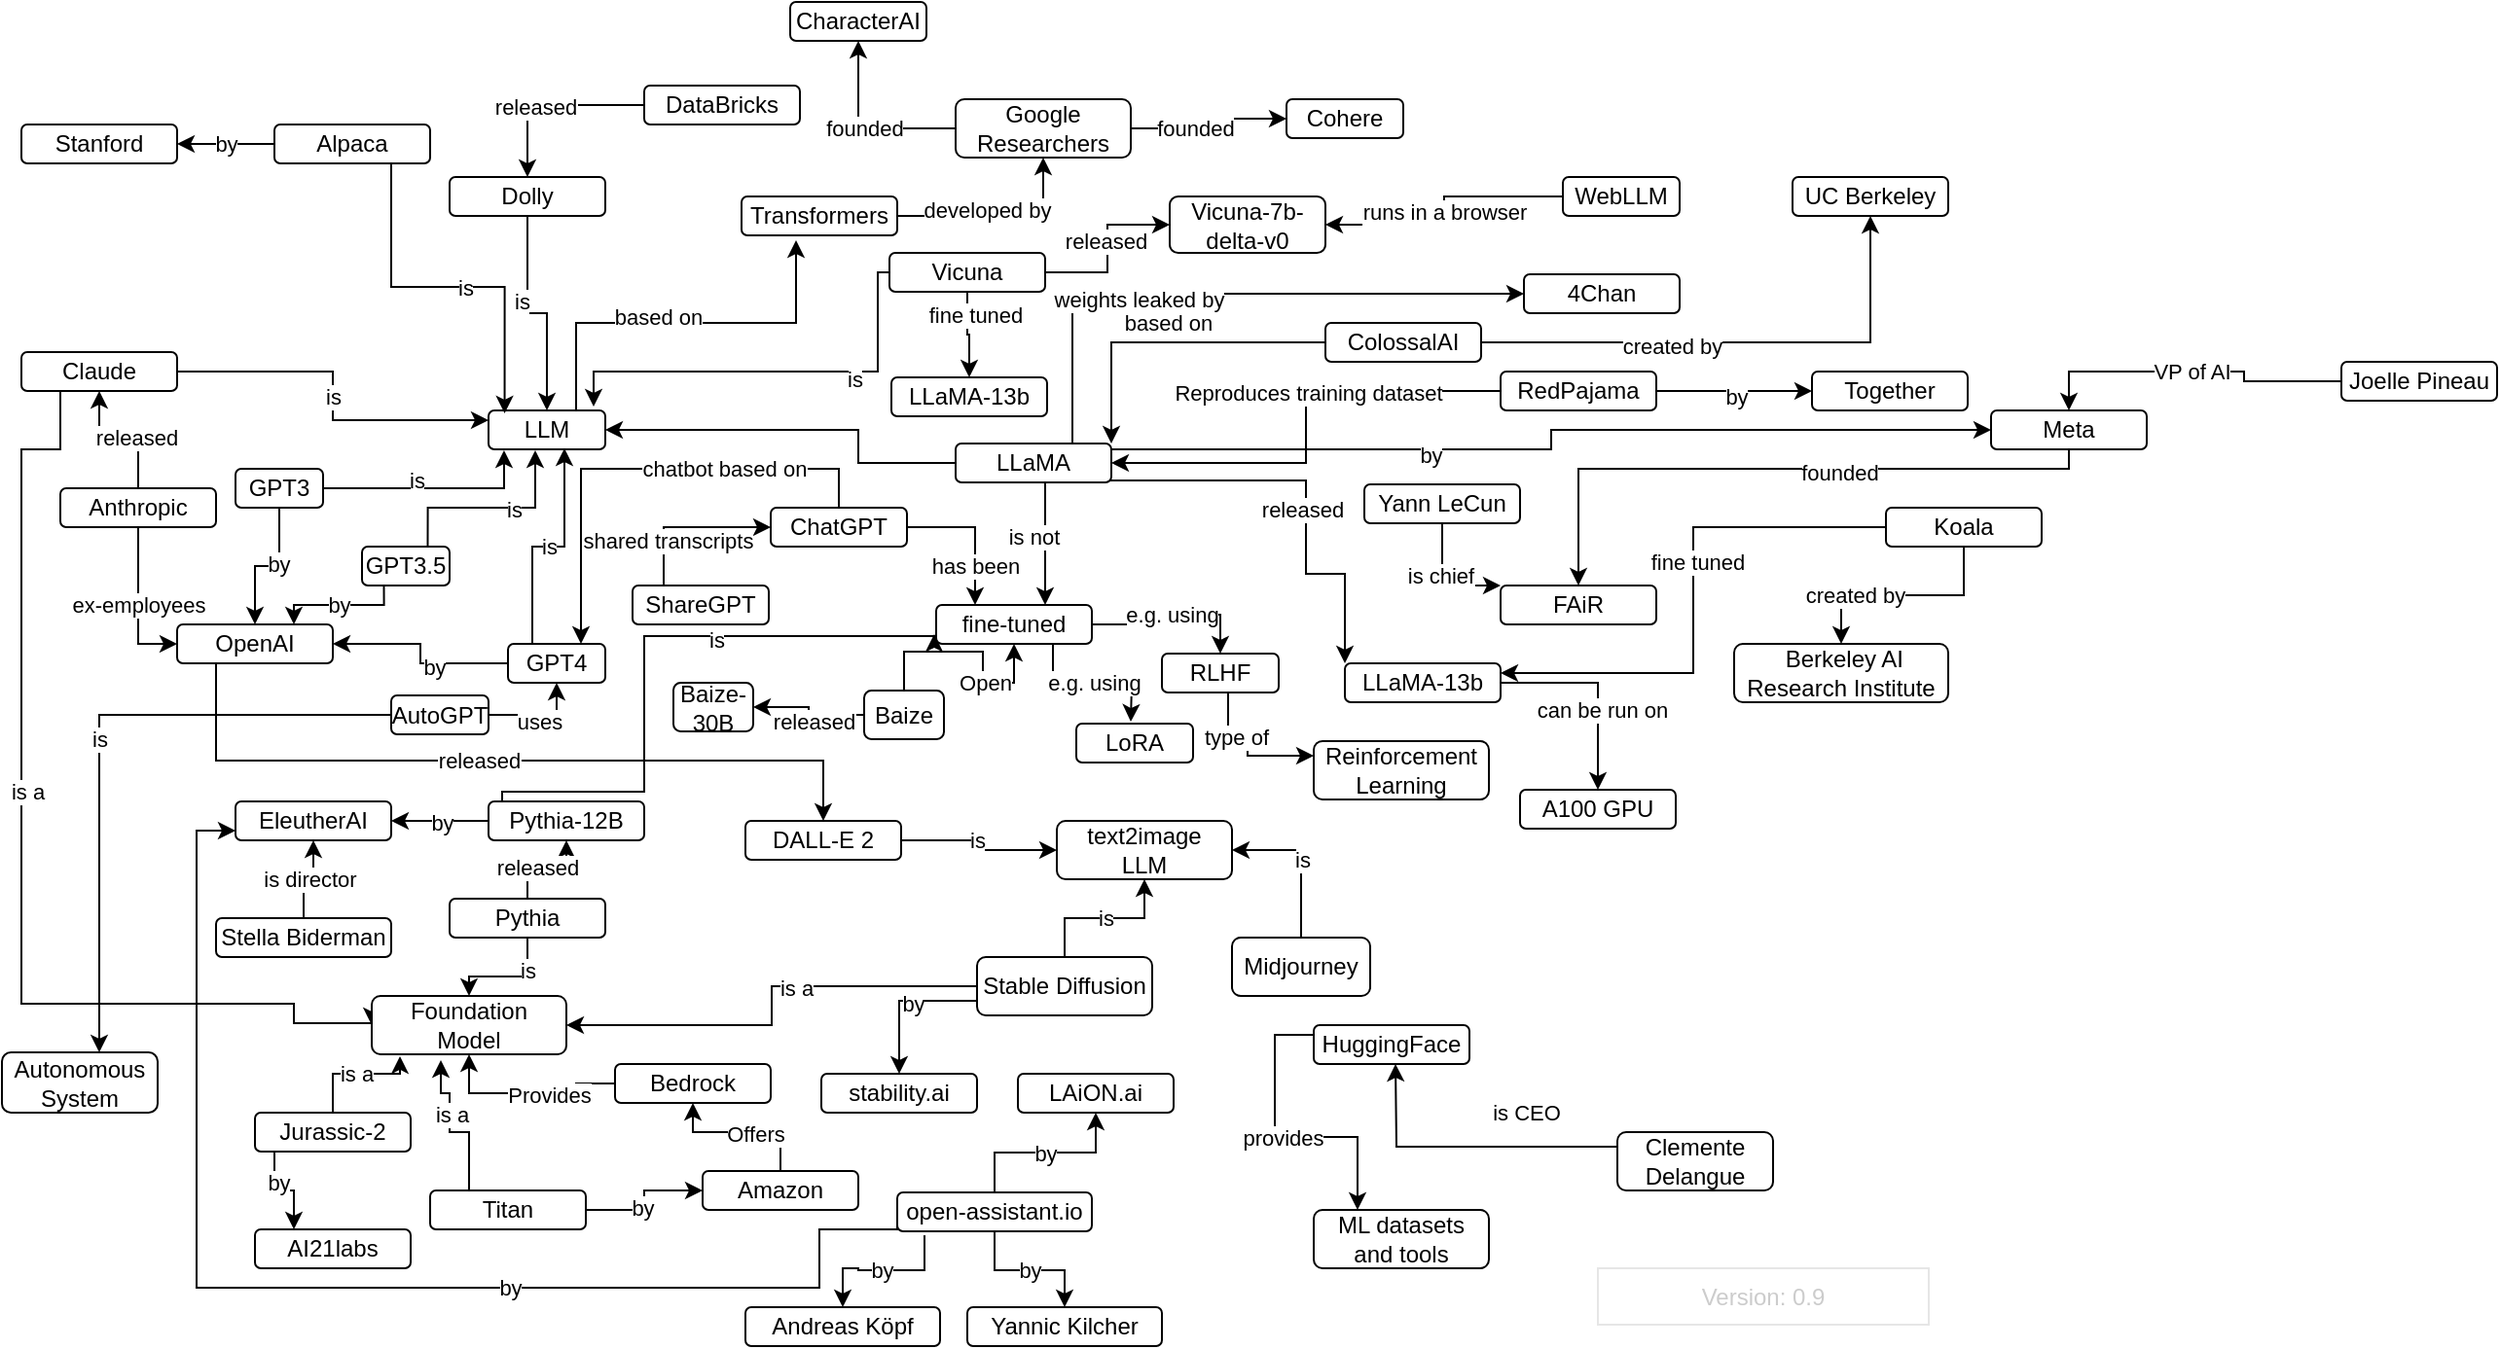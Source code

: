 <?xml version="1.0"?>
<mxfile compressed="false" version="21.1.8" type="github">
  <diagram name="Page-1" id="zYdKh_WhomsrJ0pVKOLc">
    <mxGraphModel dx="1603" dy="903" grid="1" gridSize="10" guides="1" tooltips="1" connect="1" arrows="1" fold="1" page="1" pageScale="1" pageWidth="850" pageHeight="1100" math="0" shadow="0">
      <root>
        <mxCell id="0"/>
        <mxCell id="1" parent="0"/>
        <mxCell id="rc8IcvqTiUcz9mYL3Jec-9" value="" style="edgeStyle=orthogonalEdgeStyle;rounded=0;orthogonalLoop=1;jettySize=auto;html=1;entryX=0.133;entryY=1.025;entryDx=0;entryDy=0;entryPerimeter=0;" parent="1" source="rc8IcvqTiUcz9mYL3Jec-1" target="rc8IcvqTiUcz9mYL3Jec-7" edge="1">
          <mxGeometry relative="1" as="geometry"/>
        </mxCell>
        <mxCell id="Nf7-oAOZD7IBiFHSosRC-110" value="is" style="edgeLabel;html=1;align=center;verticalAlign=middle;resizable=0;points=[];" parent="rc8IcvqTiUcz9mYL3Jec-9" connectable="0" vertex="1">
          <mxGeometry x="-0.15" y="4" relative="1" as="geometry">
            <mxPoint as="offset"/>
          </mxGeometry>
        </mxCell>
        <mxCell id="Nf7-oAOZD7IBiFHSosRC-9" value="" style="edgeStyle=orthogonalEdgeStyle;rounded=0;orthogonalLoop=1;jettySize=auto;html=1;" parent="1" source="rc8IcvqTiUcz9mYL3Jec-1" target="Nf7-oAOZD7IBiFHSosRC-8" edge="1">
          <mxGeometry relative="1" as="geometry"/>
        </mxCell>
        <mxCell id="Nf7-oAOZD7IBiFHSosRC-112" value="by" style="edgeLabel;html=1;align=center;verticalAlign=middle;resizable=0;points=[];" parent="Nf7-oAOZD7IBiFHSosRC-9" connectable="0" vertex="1">
          <mxGeometry x="-0.217" y="-1" relative="1" as="geometry">
            <mxPoint as="offset"/>
          </mxGeometry>
        </mxCell>
        <mxCell id="rc8IcvqTiUcz9mYL3Jec-1" value="GPT3" style="rounded=1;whiteSpace=wrap;html=1;" parent="1" vertex="1">
          <mxGeometry x="140" y="310" width="45" height="20" as="geometry"/>
        </mxCell>
        <mxCell id="Nf7-oAOZD7IBiFHSosRC-76" style="edgeStyle=orthogonalEdgeStyle;rounded=0;orthogonalLoop=1;jettySize=auto;html=1;exitX=0.75;exitY=0;exitDx=0;exitDy=0;entryX=0.35;entryY=1.125;entryDx=0;entryDy=0;entryPerimeter=0;" parent="1" source="rc8IcvqTiUcz9mYL3Jec-7" target="Nf7-oAOZD7IBiFHSosRC-75" edge="1">
          <mxGeometry relative="1" as="geometry"/>
        </mxCell>
        <mxCell id="Nf7-oAOZD7IBiFHSosRC-104" value="based on" style="edgeLabel;html=1;align=center;verticalAlign=middle;resizable=0;points=[];" parent="Nf7-oAOZD7IBiFHSosRC-76" connectable="0" vertex="1">
          <mxGeometry x="-0.137" y="3" relative="1" as="geometry">
            <mxPoint as="offset"/>
          </mxGeometry>
        </mxCell>
        <mxCell id="rc8IcvqTiUcz9mYL3Jec-7" value="LLM" style="rounded=1;whiteSpace=wrap;html=1;" parent="1" vertex="1">
          <mxGeometry x="270" y="280" width="60" height="20" as="geometry"/>
        </mxCell>
        <mxCell id="Nf7-oAOZD7IBiFHSosRC-61" value="" style="edgeStyle=orthogonalEdgeStyle;rounded=0;orthogonalLoop=1;jettySize=auto;html=1;" parent="1" source="rc8IcvqTiUcz9mYL3Jec-10" target="rc8IcvqTiUcz9mYL3Jec-7" edge="1">
          <mxGeometry relative="1" as="geometry"/>
        </mxCell>
        <mxCell id="Nf7-oAOZD7IBiFHSosRC-107" value="is" style="edgeLabel;html=1;align=center;verticalAlign=middle;resizable=0;points=[];" parent="Nf7-oAOZD7IBiFHSosRC-61" connectable="0" vertex="1">
          <mxGeometry x="-0.2" y="-3" relative="1" as="geometry">
            <mxPoint as="offset"/>
          </mxGeometry>
        </mxCell>
        <mxCell id="rc8IcvqTiUcz9mYL3Jec-10" value="Dolly" style="rounded=1;whiteSpace=wrap;html=1;" parent="1" vertex="1">
          <mxGeometry x="250" y="160" width="80" height="20" as="geometry"/>
        </mxCell>
        <mxCell id="Nf7-oAOZD7IBiFHSosRC-60" value="" style="edgeStyle=orthogonalEdgeStyle;rounded=0;orthogonalLoop=1;jettySize=auto;html=1;" parent="1" source="rc8IcvqTiUcz9mYL3Jec-12" target="rc8IcvqTiUcz9mYL3Jec-10" edge="1">
          <mxGeometry relative="1" as="geometry"/>
        </mxCell>
        <mxCell id="Nf7-oAOZD7IBiFHSosRC-106" value="released" style="edgeLabel;html=1;align=center;verticalAlign=middle;resizable=0;points=[];" parent="Nf7-oAOZD7IBiFHSosRC-60" connectable="0" vertex="1">
          <mxGeometry x="0.15" y="1" relative="1" as="geometry">
            <mxPoint as="offset"/>
          </mxGeometry>
        </mxCell>
        <mxCell id="rc8IcvqTiUcz9mYL3Jec-12" value="DataBricks" style="rounded=1;whiteSpace=wrap;html=1;" parent="1" vertex="1">
          <mxGeometry x="350" y="113" width="80" height="20" as="geometry"/>
        </mxCell>
        <mxCell id="Nf7-oAOZD7IBiFHSosRC-1" value="Stanford" style="rounded=1;whiteSpace=wrap;html=1;" parent="1" vertex="1">
          <mxGeometry x="30" y="133" width="80" height="20" as="geometry"/>
        </mxCell>
        <mxCell id="Nf7-oAOZD7IBiFHSosRC-69" style="edgeStyle=orthogonalEdgeStyle;rounded=0;orthogonalLoop=1;jettySize=auto;html=1;exitX=0.75;exitY=1;exitDx=0;exitDy=0;" parent="1" source="Nf7-oAOZD7IBiFHSosRC-8" target="Nf7-oAOZD7IBiFHSosRC-10" edge="1">
          <mxGeometry relative="1" as="geometry">
            <Array as="points">
              <mxPoint x="130" y="410"/>
              <mxPoint x="130" y="460"/>
              <mxPoint x="442" y="460"/>
            </Array>
          </mxGeometry>
        </mxCell>
        <mxCell id="Nf7-oAOZD7IBiFHSosRC-115" value="released" style="edgeLabel;html=1;align=center;verticalAlign=middle;resizable=0;points=[];" parent="Nf7-oAOZD7IBiFHSosRC-69" connectable="0" vertex="1">
          <mxGeometry x="0.04" relative="1" as="geometry">
            <mxPoint as="offset"/>
          </mxGeometry>
        </mxCell>
        <mxCell id="Nf7-oAOZD7IBiFHSosRC-8" value="OpenAI" style="rounded=1;whiteSpace=wrap;html=1;" parent="1" vertex="1">
          <mxGeometry x="110" y="390" width="80" height="20" as="geometry"/>
        </mxCell>
        <mxCell id="Nf7-oAOZD7IBiFHSosRC-49" value="" style="edgeStyle=orthogonalEdgeStyle;rounded=0;orthogonalLoop=1;jettySize=auto;html=1;" parent="1" source="Nf7-oAOZD7IBiFHSosRC-10" target="Nf7-oAOZD7IBiFHSosRC-48" edge="1">
          <mxGeometry relative="1" as="geometry"/>
        </mxCell>
        <mxCell id="Nf7-oAOZD7IBiFHSosRC-116" value="is" style="edgeLabel;html=1;align=center;verticalAlign=middle;resizable=0;points=[];" parent="Nf7-oAOZD7IBiFHSosRC-49" connectable="0" vertex="1">
          <mxGeometry x="-0.082" relative="1" as="geometry">
            <mxPoint as="offset"/>
          </mxGeometry>
        </mxCell>
        <mxCell id="Nf7-oAOZD7IBiFHSosRC-10" value="DALL-E 2" style="rounded=1;whiteSpace=wrap;html=1;" parent="1" vertex="1">
          <mxGeometry x="402" y="491" width="80" height="20" as="geometry"/>
        </mxCell>
        <mxCell id="Nf7-oAOZD7IBiFHSosRC-12" value="EleutherAI" style="rounded=1;whiteSpace=wrap;html=1;" parent="1" vertex="1">
          <mxGeometry x="140" y="481" width="80" height="20" as="geometry"/>
        </mxCell>
        <mxCell id="Nf7-oAOZD7IBiFHSosRC-14" value="is director" style="edgeStyle=orthogonalEdgeStyle;rounded=0;orthogonalLoop=1;jettySize=auto;html=1;" parent="1" source="Nf7-oAOZD7IBiFHSosRC-13" target="Nf7-oAOZD7IBiFHSosRC-12" edge="1">
          <mxGeometry relative="1" as="geometry"/>
        </mxCell>
        <mxCell id="Nf7-oAOZD7IBiFHSosRC-13" value="Stella Biderman" style="rounded=1;whiteSpace=wrap;html=1;" parent="1" vertex="1">
          <mxGeometry x="130" y="541" width="90" height="20" as="geometry"/>
        </mxCell>
        <mxCell id="Nf7-oAOZD7IBiFHSosRC-62" value="" style="edgeStyle=orthogonalEdgeStyle;rounded=0;orthogonalLoop=1;jettySize=auto;html=1;" parent="1" source="Nf7-oAOZD7IBiFHSosRC-16" target="Nf7-oAOZD7IBiFHSosRC-15" edge="1">
          <mxGeometry relative="1" as="geometry"/>
        </mxCell>
        <mxCell id="Nf7-oAOZD7IBiFHSosRC-114" value="created by" style="edgeLabel;html=1;align=center;verticalAlign=middle;resizable=0;points=[];" parent="Nf7-oAOZD7IBiFHSosRC-62" connectable="0" vertex="1">
          <mxGeometry x="0.435" relative="1" as="geometry">
            <mxPoint as="offset"/>
          </mxGeometry>
        </mxCell>
        <mxCell id="Nf7-oAOZD7IBiFHSosRC-15" value="&amp;nbsp;Berkeley AI Research Institute" style="rounded=1;whiteSpace=wrap;html=1;" parent="1" vertex="1">
          <mxGeometry x="910" y="400" width="110" height="30" as="geometry"/>
        </mxCell>
        <mxCell id="Nf7-oAOZD7IBiFHSosRC-124" style="edgeStyle=orthogonalEdgeStyle;rounded=0;orthogonalLoop=1;jettySize=auto;html=1;entryX=1;entryY=0.25;entryDx=0;entryDy=0;" parent="1" source="Nf7-oAOZD7IBiFHSosRC-16" target="Nf7-oAOZD7IBiFHSosRC-44" edge="1">
          <mxGeometry relative="1" as="geometry"/>
        </mxCell>
        <mxCell id="Nf7-oAOZD7IBiFHSosRC-125" value="fine tuned" style="edgeLabel;html=1;align=center;verticalAlign=middle;resizable=0;points=[];" parent="Nf7-oAOZD7IBiFHSosRC-124" connectable="0" vertex="1">
          <mxGeometry x="-0.142" y="2" relative="1" as="geometry">
            <mxPoint as="offset"/>
          </mxGeometry>
        </mxCell>
        <mxCell id="Nf7-oAOZD7IBiFHSosRC-16" value="Koala" style="rounded=1;whiteSpace=wrap;html=1;" parent="1" vertex="1">
          <mxGeometry x="988" y="330" width="80" height="20" as="geometry"/>
        </mxCell>
        <mxCell id="Nf7-oAOZD7IBiFHSosRC-68" value="" style="edgeStyle=orthogonalEdgeStyle;rounded=0;orthogonalLoop=1;jettySize=auto;html=1;" parent="1" source="Nf7-oAOZD7IBiFHSosRC-17" target="Nf7-oAOZD7IBiFHSosRC-8" edge="1">
          <mxGeometry relative="1" as="geometry"/>
        </mxCell>
        <mxCell id="Nf7-oAOZD7IBiFHSosRC-117" value="by" style="edgeLabel;html=1;align=center;verticalAlign=middle;resizable=0;points=[];" parent="Nf7-oAOZD7IBiFHSosRC-68" connectable="0" vertex="1">
          <mxGeometry x="-0.233" y="2" relative="1" as="geometry">
            <mxPoint as="offset"/>
          </mxGeometry>
        </mxCell>
        <mxCell id="kC5YvyOTZEcegMEEfZhX-27" value="is" style="edgeStyle=orthogonalEdgeStyle;rounded=0;orthogonalLoop=1;jettySize=auto;html=1;exitX=0.25;exitY=0;exitDx=0;exitDy=0;entryX=0.65;entryY=0.975;entryDx=0;entryDy=0;entryPerimeter=0;" parent="1" source="Nf7-oAOZD7IBiFHSosRC-17" target="rc8IcvqTiUcz9mYL3Jec-7" edge="1">
          <mxGeometry relative="1" as="geometry"/>
        </mxCell>
        <mxCell id="Nf7-oAOZD7IBiFHSosRC-17" value="GPT4" style="rounded=1;whiteSpace=wrap;html=1;" parent="1" vertex="1">
          <mxGeometry x="280" y="400" width="50" height="20" as="geometry"/>
        </mxCell>
        <mxCell id="Nf7-oAOZD7IBiFHSosRC-126" value="based on" style="edgeStyle=orthogonalEdgeStyle;rounded=0;orthogonalLoop=1;jettySize=auto;html=1;entryX=1;entryY=0;entryDx=0;entryDy=0;" parent="1" source="Nf7-oAOZD7IBiFHSosRC-20" target="Nf7-oAOZD7IBiFHSosRC-24" edge="1">
          <mxGeometry x="0.008" y="-10" relative="1" as="geometry">
            <mxPoint as="offset"/>
          </mxGeometry>
        </mxCell>
        <mxCell id="Nf7-oAOZD7IBiFHSosRC-20" value="ColossalAI" style="rounded=1;whiteSpace=wrap;html=1;" parent="1" vertex="1">
          <mxGeometry x="700" y="235" width="80" height="20" as="geometry"/>
        </mxCell>
        <mxCell id="Nf7-oAOZD7IBiFHSosRC-59" value="" style="edgeStyle=orthogonalEdgeStyle;rounded=0;orthogonalLoop=1;jettySize=auto;html=1;" parent="1" source="Nf7-oAOZD7IBiFHSosRC-20" target="Nf7-oAOZD7IBiFHSosRC-21" edge="1">
          <mxGeometry relative="1" as="geometry"/>
        </mxCell>
        <mxCell id="Nf7-oAOZD7IBiFHSosRC-113" value="created by" style="edgeLabel;html=1;align=center;verticalAlign=middle;resizable=0;points=[];" parent="Nf7-oAOZD7IBiFHSosRC-59" connectable="0" vertex="1">
          <mxGeometry x="-0.262" y="-2" relative="1" as="geometry">
            <mxPoint as="offset"/>
          </mxGeometry>
        </mxCell>
        <mxCell id="Nf7-oAOZD7IBiFHSosRC-21" value="UC Berkeley" style="rounded=1;whiteSpace=wrap;html=1;" parent="1" vertex="1">
          <mxGeometry x="940" y="160" width="80" height="20" as="geometry"/>
        </mxCell>
        <mxCell id="Nf7-oAOZD7IBiFHSosRC-26" value="" style="edgeStyle=orthogonalEdgeStyle;rounded=0;orthogonalLoop=1;jettySize=auto;html=1;" parent="1" source="Nf7-oAOZD7IBiFHSosRC-24" target="Nf7-oAOZD7IBiFHSosRC-25" edge="1">
          <mxGeometry relative="1" as="geometry">
            <Array as="points">
              <mxPoint x="816" y="300"/>
              <mxPoint x="816" y="290"/>
            </Array>
          </mxGeometry>
        </mxCell>
        <mxCell id="Nf7-oAOZD7IBiFHSosRC-127" value="by" style="edgeLabel;html=1;align=center;verticalAlign=middle;resizable=0;points=[];" parent="Nf7-oAOZD7IBiFHSosRC-26" connectable="0" vertex="1">
          <mxGeometry x="-0.29" y="-2" relative="1" as="geometry">
            <mxPoint y="1" as="offset"/>
          </mxGeometry>
        </mxCell>
        <mxCell id="Nf7-oAOZD7IBiFHSosRC-39" value="" style="edgeStyle=orthogonalEdgeStyle;rounded=0;orthogonalLoop=1;jettySize=auto;html=1;" parent="1" edge="1">
          <mxGeometry relative="1" as="geometry">
            <Array as="points">
              <mxPoint x="556" y="360"/>
              <mxPoint x="556" y="360"/>
            </Array>
            <mxPoint x="556" y="317" as="sourcePoint"/>
            <mxPoint x="556" y="380" as="targetPoint"/>
          </mxGeometry>
        </mxCell>
        <mxCell id="Nf7-oAOZD7IBiFHSosRC-129" value="is not" style="edgeLabel;html=1;align=center;verticalAlign=middle;resizable=0;points=[];" parent="Nf7-oAOZD7IBiFHSosRC-39" connectable="0" vertex="1">
          <mxGeometry x="-0.21" relative="1" as="geometry">
            <mxPoint x="-6" y="3" as="offset"/>
          </mxGeometry>
        </mxCell>
        <mxCell id="Nf7-oAOZD7IBiFHSosRC-46" style="edgeStyle=orthogonalEdgeStyle;rounded=0;orthogonalLoop=1;jettySize=auto;html=1;exitX=0.925;exitY=0.95;exitDx=0;exitDy=0;entryX=0;entryY=0;entryDx=0;entryDy=0;exitPerimeter=0;" parent="1" source="Nf7-oAOZD7IBiFHSosRC-24" target="Nf7-oAOZD7IBiFHSosRC-44" edge="1">
          <mxGeometry relative="1" as="geometry">
            <Array as="points">
              <mxPoint x="690" y="316"/>
              <mxPoint x="690" y="364"/>
              <mxPoint x="710" y="364"/>
            </Array>
          </mxGeometry>
        </mxCell>
        <mxCell id="Nf7-oAOZD7IBiFHSosRC-155" value="released" style="edgeLabel;html=1;align=center;verticalAlign=middle;resizable=0;points=[];" parent="Nf7-oAOZD7IBiFHSosRC-46" connectable="0" vertex="1">
          <mxGeometry x="0.059" y="2" relative="1" as="geometry">
            <mxPoint x="-4" y="4" as="offset"/>
          </mxGeometry>
        </mxCell>
        <mxCell id="Nf7-oAOZD7IBiFHSosRC-54" style="edgeStyle=orthogonalEdgeStyle;rounded=0;orthogonalLoop=1;jettySize=auto;html=1;exitX=0.75;exitY=0;exitDx=0;exitDy=0;entryX=0;entryY=0.5;entryDx=0;entryDy=0;" parent="1" source="Nf7-oAOZD7IBiFHSosRC-24" target="Nf7-oAOZD7IBiFHSosRC-53" edge="1">
          <mxGeometry relative="1" as="geometry"/>
        </mxCell>
        <mxCell id="Nf7-oAOZD7IBiFHSosRC-121" value="weights leaked by" style="edgeLabel;html=1;align=center;verticalAlign=middle;resizable=0;points=[];" parent="Nf7-oAOZD7IBiFHSosRC-54" connectable="0" vertex="1">
          <mxGeometry x="-0.28" y="-3" relative="1" as="geometry">
            <mxPoint as="offset"/>
          </mxGeometry>
        </mxCell>
        <mxCell id="pncwD2yv2-toFsTXnSwA-3" style="edgeStyle=orthogonalEdgeStyle;rounded=0;orthogonalLoop=1;jettySize=auto;html=1;entryX=1;entryY=0.5;entryDx=0;entryDy=0;" parent="1" source="Nf7-oAOZD7IBiFHSosRC-24" target="rc8IcvqTiUcz9mYL3Jec-7" edge="1">
          <mxGeometry relative="1" as="geometry">
            <Array as="points">
              <mxPoint x="460" y="307"/>
              <mxPoint x="460" y="290"/>
            </Array>
          </mxGeometry>
        </mxCell>
        <mxCell id="Nf7-oAOZD7IBiFHSosRC-24" value="LLaMA" style="rounded=1;whiteSpace=wrap;html=1;" parent="1" vertex="1">
          <mxGeometry x="510" y="297" width="80" height="20" as="geometry"/>
        </mxCell>
        <mxCell id="Nf7-oAOZD7IBiFHSosRC-28" value="VP of AI" style="edgeStyle=orthogonalEdgeStyle;rounded=0;orthogonalLoop=1;jettySize=auto;html=1;" parent="1" source="Nf7-oAOZD7IBiFHSosRC-27" target="Nf7-oAOZD7IBiFHSosRC-25" edge="1">
          <mxGeometry relative="1" as="geometry"/>
        </mxCell>
        <mxCell id="Nf7-oAOZD7IBiFHSosRC-41" value="" style="edgeStyle=orthogonalEdgeStyle;rounded=0;orthogonalLoop=1;jettySize=auto;html=1;" parent="1" source="Nf7-oAOZD7IBiFHSosRC-25" target="Nf7-oAOZD7IBiFHSosRC-40" edge="1">
          <mxGeometry relative="1" as="geometry">
            <Array as="points">
              <mxPoint x="1082" y="310"/>
              <mxPoint x="830" y="310"/>
            </Array>
          </mxGeometry>
        </mxCell>
        <mxCell id="Nf7-oAOZD7IBiFHSosRC-132" value="founded" style="edgeLabel;html=1;align=center;verticalAlign=middle;resizable=0;points=[];" parent="Nf7-oAOZD7IBiFHSosRC-41" connectable="0" vertex="1">
          <mxGeometry x="-0.194" y="3" relative="1" as="geometry">
            <mxPoint x="2" y="-1" as="offset"/>
          </mxGeometry>
        </mxCell>
        <mxCell id="Nf7-oAOZD7IBiFHSosRC-25" value="Meta" style="rounded=1;whiteSpace=wrap;html=1;" parent="1" vertex="1">
          <mxGeometry x="1042" y="280" width="80" height="20" as="geometry"/>
        </mxCell>
        <mxCell id="Nf7-oAOZD7IBiFHSosRC-27" value="Joelle Pineau" style="rounded=1;whiteSpace=wrap;html=1;" parent="1" vertex="1">
          <mxGeometry x="1222" y="255" width="80" height="20" as="geometry"/>
        </mxCell>
        <mxCell id="Nf7-oAOZD7IBiFHSosRC-67" value="" style="edgeStyle=orthogonalEdgeStyle;rounded=0;orthogonalLoop=1;jettySize=auto;html=1;entryX=0.9;entryY=-0.1;entryDx=0;entryDy=0;entryPerimeter=0;" parent="1" source="Nf7-oAOZD7IBiFHSosRC-30" target="rc8IcvqTiUcz9mYL3Jec-7" edge="1">
          <mxGeometry relative="1" as="geometry">
            <Array as="points">
              <mxPoint x="470" y="209"/>
              <mxPoint x="470" y="260"/>
              <mxPoint x="324" y="260"/>
            </Array>
          </mxGeometry>
        </mxCell>
        <mxCell id="Nf7-oAOZD7IBiFHSosRC-109" value="is" style="edgeLabel;html=1;align=center;verticalAlign=middle;resizable=0;points=[];" parent="Nf7-oAOZD7IBiFHSosRC-67" connectable="0" vertex="1">
          <mxGeometry x="-0.375" y="4" relative="1" as="geometry">
            <mxPoint as="offset"/>
          </mxGeometry>
        </mxCell>
        <mxCell id="pncwD2yv2-toFsTXnSwA-5" value="" style="edgeStyle=orthogonalEdgeStyle;rounded=0;orthogonalLoop=1;jettySize=auto;html=1;" parent="1" source="Nf7-oAOZD7IBiFHSosRC-30" target="pncwD2yv2-toFsTXnSwA-4" edge="1">
          <mxGeometry relative="1" as="geometry"/>
        </mxCell>
        <mxCell id="pncwD2yv2-toFsTXnSwA-6" value="fine tuned" style="edgeLabel;html=1;align=center;verticalAlign=middle;resizable=0;points=[];" parent="pncwD2yv2-toFsTXnSwA-5" vertex="1" connectable="0">
          <mxGeometry x="-0.467" y="4" relative="1" as="geometry">
            <mxPoint as="offset"/>
          </mxGeometry>
        </mxCell>
        <mxCell id="Nf7-oAOZD7IBiFHSosRC-30" value="Vicuna" style="rounded=1;whiteSpace=wrap;html=1;" parent="1" vertex="1">
          <mxGeometry x="476" y="199" width="80" height="20" as="geometry"/>
        </mxCell>
        <mxCell id="kC5YvyOTZEcegMEEfZhX-26" value="e.g. using" style="edgeStyle=orthogonalEdgeStyle;rounded=0;orthogonalLoop=1;jettySize=auto;html=1;entryX=0.5;entryY=0;entryDx=0;entryDy=0;" parent="1" source="Nf7-oAOZD7IBiFHSosRC-38" target="kC5YvyOTZEcegMEEfZhX-8" edge="1">
          <mxGeometry relative="1" as="geometry"/>
        </mxCell>
        <mxCell id="pncwD2yv2-toFsTXnSwA-40" value="e.g. using" style="edgeStyle=orthogonalEdgeStyle;rounded=0;orthogonalLoop=1;jettySize=auto;html=1;exitX=0.75;exitY=1;exitDx=0;exitDy=0;" parent="1" source="Nf7-oAOZD7IBiFHSosRC-38" edge="1">
          <mxGeometry relative="1" as="geometry">
            <mxPoint x="600" y="440" as="targetPoint"/>
          </mxGeometry>
        </mxCell>
        <mxCell id="Nf7-oAOZD7IBiFHSosRC-38" value="fine-tuned" style="rounded=1;whiteSpace=wrap;html=1;" parent="1" vertex="1">
          <mxGeometry x="500" y="380" width="80" height="20" as="geometry"/>
        </mxCell>
        <mxCell id="Nf7-oAOZD7IBiFHSosRC-43" value="" style="edgeStyle=orthogonalEdgeStyle;rounded=0;orthogonalLoop=1;jettySize=auto;html=1;" parent="1" source="Nf7-oAOZD7IBiFHSosRC-42" target="Nf7-oAOZD7IBiFHSosRC-40" edge="1">
          <mxGeometry relative="1" as="geometry">
            <Array as="points">
              <mxPoint x="760" y="370"/>
            </Array>
          </mxGeometry>
        </mxCell>
        <mxCell id="Nf7-oAOZD7IBiFHSosRC-130" value="is chief" style="edgeLabel;html=1;align=center;verticalAlign=middle;resizable=0;points=[];" parent="Nf7-oAOZD7IBiFHSosRC-43" connectable="0" vertex="1">
          <mxGeometry x="-0.146" y="-1" relative="1" as="geometry">
            <mxPoint as="offset"/>
          </mxGeometry>
        </mxCell>
        <mxCell id="Nf7-oAOZD7IBiFHSosRC-40" value="FAiR" style="rounded=1;whiteSpace=wrap;html=1;" parent="1" vertex="1">
          <mxGeometry x="790" y="370" width="80" height="20" as="geometry"/>
        </mxCell>
        <mxCell id="Nf7-oAOZD7IBiFHSosRC-42" value="Yann LeCun" style="rounded=1;whiteSpace=wrap;html=1;" parent="1" vertex="1">
          <mxGeometry x="720" y="318" width="80" height="20" as="geometry"/>
        </mxCell>
        <mxCell id="Nf7-oAOZD7IBiFHSosRC-118" style="edgeStyle=orthogonalEdgeStyle;rounded=0;orthogonalLoop=1;jettySize=auto;html=1;" parent="1" source="Nf7-oAOZD7IBiFHSosRC-44" target="Nf7-oAOZD7IBiFHSosRC-47" edge="1">
          <mxGeometry relative="1" as="geometry"/>
        </mxCell>
        <mxCell id="Nf7-oAOZD7IBiFHSosRC-119" value="can be run on" style="edgeLabel;html=1;align=center;verticalAlign=middle;resizable=0;points=[];" parent="Nf7-oAOZD7IBiFHSosRC-118" connectable="0" vertex="1">
          <mxGeometry x="0.222" y="2" relative="1" as="geometry">
            <mxPoint as="offset"/>
          </mxGeometry>
        </mxCell>
        <mxCell id="Nf7-oAOZD7IBiFHSosRC-44" value="LLaMA-13b" style="rounded=1;whiteSpace=wrap;html=1;" parent="1" vertex="1">
          <mxGeometry x="710" y="410" width="80" height="20" as="geometry"/>
        </mxCell>
        <mxCell id="Nf7-oAOZD7IBiFHSosRC-47" value="A100 GPU" style="rounded=1;whiteSpace=wrap;html=1;" parent="1" vertex="1">
          <mxGeometry x="800" y="475" width="80" height="20" as="geometry"/>
        </mxCell>
        <mxCell id="Nf7-oAOZD7IBiFHSosRC-52" value="is" style="edgeStyle=orthogonalEdgeStyle;rounded=0;orthogonalLoop=1;jettySize=auto;html=1;" parent="1" source="Nf7-oAOZD7IBiFHSosRC-51" target="Nf7-oAOZD7IBiFHSosRC-48" edge="1">
          <mxGeometry relative="1" as="geometry"/>
        </mxCell>
        <mxCell id="Nf7-oAOZD7IBiFHSosRC-48" value="text2image&lt;br&gt;LLM" style="rounded=1;whiteSpace=wrap;html=1;" parent="1" vertex="1">
          <mxGeometry x="562" y="491" width="90" height="30" as="geometry"/>
        </mxCell>
        <mxCell id="VnbCQmwnc8fAFKmrNmWd-25" style="edgeStyle=orthogonalEdgeStyle;rounded=0;orthogonalLoop=1;jettySize=auto;html=1;entryX=1;entryY=0.5;entryDx=0;entryDy=0;" parent="1" source="Nf7-oAOZD7IBiFHSosRC-51" target="VnbCQmwnc8fAFKmrNmWd-8" edge="1">
          <mxGeometry relative="1" as="geometry"/>
        </mxCell>
        <mxCell id="VnbCQmwnc8fAFKmrNmWd-26" value="is a" style="edgeLabel;html=1;align=center;verticalAlign=middle;resizable=0;points=[];" parent="VnbCQmwnc8fAFKmrNmWd-25" vertex="1" connectable="0">
          <mxGeometry x="-0.191" y="1" relative="1" as="geometry">
            <mxPoint as="offset"/>
          </mxGeometry>
        </mxCell>
        <mxCell id="Nf7-oAOZD7IBiFHSosRC-51" value="Stable Diffusion" style="rounded=1;whiteSpace=wrap;html=1;" parent="1" vertex="1">
          <mxGeometry x="521" y="561" width="90" height="30" as="geometry"/>
        </mxCell>
        <mxCell id="Nf7-oAOZD7IBiFHSosRC-53" value="4Chan" style="rounded=1;whiteSpace=wrap;html=1;" parent="1" vertex="1">
          <mxGeometry x="802" y="210" width="80" height="20" as="geometry"/>
        </mxCell>
        <mxCell id="Nf7-oAOZD7IBiFHSosRC-73" value="by" style="edgeStyle=orthogonalEdgeStyle;rounded=0;orthogonalLoop=1;jettySize=auto;html=1;" parent="1" source="Nf7-oAOZD7IBiFHSosRC-71" target="Nf7-oAOZD7IBiFHSosRC-1" edge="1">
          <mxGeometry relative="1" as="geometry"/>
        </mxCell>
        <mxCell id="Nf7-oAOZD7IBiFHSosRC-74" style="edgeStyle=orthogonalEdgeStyle;rounded=0;orthogonalLoop=1;jettySize=auto;html=1;exitX=0.75;exitY=1;exitDx=0;exitDy=0;entryX=0.138;entryY=0.075;entryDx=0;entryDy=0;entryPerimeter=0;" parent="1" source="Nf7-oAOZD7IBiFHSosRC-71" target="rc8IcvqTiUcz9mYL3Jec-7" edge="1">
          <mxGeometry relative="1" as="geometry"/>
        </mxCell>
        <mxCell id="Nf7-oAOZD7IBiFHSosRC-108" value="is" style="edgeLabel;html=1;align=center;verticalAlign=middle;resizable=0;points=[];" parent="Nf7-oAOZD7IBiFHSosRC-74" connectable="0" vertex="1">
          <mxGeometry x="0.068" y="1" relative="1" as="geometry">
            <mxPoint x="1" y="1" as="offset"/>
          </mxGeometry>
        </mxCell>
        <mxCell id="Nf7-oAOZD7IBiFHSosRC-71" value="Alpaca" style="rounded=1;whiteSpace=wrap;html=1;" parent="1" vertex="1">
          <mxGeometry x="160" y="133" width="80" height="20" as="geometry"/>
        </mxCell>
        <mxCell id="Nf7-oAOZD7IBiFHSosRC-78" style="edgeStyle=orthogonalEdgeStyle;rounded=0;orthogonalLoop=1;jettySize=auto;html=1;" parent="1" source="Nf7-oAOZD7IBiFHSosRC-75" target="Nf7-oAOZD7IBiFHSosRC-77" edge="1">
          <mxGeometry relative="1" as="geometry"/>
        </mxCell>
        <mxCell id="Nf7-oAOZD7IBiFHSosRC-105" value="developed by" style="edgeLabel;html=1;align=center;verticalAlign=middle;resizable=0;points=[];" parent="Nf7-oAOZD7IBiFHSosRC-78" connectable="0" vertex="1">
          <mxGeometry x="-0.137" y="3" relative="1" as="geometry">
            <mxPoint as="offset"/>
          </mxGeometry>
        </mxCell>
        <mxCell id="Nf7-oAOZD7IBiFHSosRC-75" value="Transformers" style="rounded=1;whiteSpace=wrap;html=1;" parent="1" vertex="1">
          <mxGeometry x="400" y="170" width="80" height="20" as="geometry"/>
        </mxCell>
        <mxCell id="Nf7-oAOZD7IBiFHSosRC-80" value="" style="edgeStyle=orthogonalEdgeStyle;rounded=0;orthogonalLoop=1;jettySize=auto;html=1;" parent="1" source="Nf7-oAOZD7IBiFHSosRC-77" target="Nf7-oAOZD7IBiFHSosRC-79" edge="1">
          <mxGeometry relative="1" as="geometry"/>
        </mxCell>
        <mxCell id="Nf7-oAOZD7IBiFHSosRC-103" value="founded" style="edgeLabel;html=1;align=center;verticalAlign=middle;resizable=0;points=[];" parent="Nf7-oAOZD7IBiFHSosRC-80" connectable="0" vertex="1">
          <mxGeometry x="-0.224" relative="1" as="geometry">
            <mxPoint as="offset"/>
          </mxGeometry>
        </mxCell>
        <mxCell id="Nf7-oAOZD7IBiFHSosRC-82" value="founded" style="edgeStyle=orthogonalEdgeStyle;rounded=0;orthogonalLoop=1;jettySize=auto;html=1;" parent="1" source="Nf7-oAOZD7IBiFHSosRC-77" target="Nf7-oAOZD7IBiFHSosRC-81" edge="1">
          <mxGeometry relative="1" as="geometry"/>
        </mxCell>
        <mxCell id="Nf7-oAOZD7IBiFHSosRC-77" value="Google&lt;br&gt;Researchers" style="rounded=1;whiteSpace=wrap;html=1;" parent="1" vertex="1">
          <mxGeometry x="510" y="120" width="90" height="30" as="geometry"/>
        </mxCell>
        <mxCell id="Nf7-oAOZD7IBiFHSosRC-79" value="Cohere" style="rounded=1;whiteSpace=wrap;html=1;" parent="1" vertex="1">
          <mxGeometry x="680" y="120" width="60" height="20" as="geometry"/>
        </mxCell>
        <mxCell id="Nf7-oAOZD7IBiFHSosRC-81" value="CharacterAI" style="rounded=1;whiteSpace=wrap;html=1;" parent="1" vertex="1">
          <mxGeometry x="425" y="70" width="70" height="20" as="geometry"/>
        </mxCell>
        <mxCell id="Nf7-oAOZD7IBiFHSosRC-138" value="provides" style="edgeStyle=orthogonalEdgeStyle;rounded=0;orthogonalLoop=1;jettySize=auto;html=1;exitX=0;exitY=0.25;exitDx=0;exitDy=0;entryX=0.25;entryY=0;entryDx=0;entryDy=0;" parent="1" source="Nf7-oAOZD7IBiFHSosRC-83" target="Nf7-oAOZD7IBiFHSosRC-133" edge="1">
          <mxGeometry relative="1" as="geometry">
            <mxPoint x="831" y="767" as="targetPoint"/>
          </mxGeometry>
        </mxCell>
        <mxCell id="Nf7-oAOZD7IBiFHSosRC-83" value="HuggingFace" style="rounded=1;whiteSpace=wrap;html=1;" parent="1" vertex="1">
          <mxGeometry x="694" y="596" width="80" height="20" as="geometry"/>
        </mxCell>
        <mxCell id="Nf7-oAOZD7IBiFHSosRC-86" style="edgeStyle=orthogonalEdgeStyle;rounded=0;orthogonalLoop=1;jettySize=auto;html=1;entryX=0.25;entryY=1;entryDx=0;entryDy=0;exitX=0;exitY=0.25;exitDx=0;exitDy=0;" parent="1" source="Nf7-oAOZD7IBiFHSosRC-84" edge="1">
          <mxGeometry relative="1" as="geometry">
            <mxPoint x="733" y="692" as="sourcePoint"/>
            <mxPoint x="736" y="616" as="targetPoint"/>
          </mxGeometry>
        </mxCell>
        <mxCell id="Nf7-oAOZD7IBiFHSosRC-100" value="is CEO" style="edgeLabel;html=1;align=center;verticalAlign=middle;resizable=0;points=[];" parent="Nf7-oAOZD7IBiFHSosRC-86" connectable="0" vertex="1">
          <mxGeometry x="-0.2" y="1" relative="1" as="geometry">
            <mxPoint x="15" y="-19" as="offset"/>
          </mxGeometry>
        </mxCell>
        <mxCell id="Nf7-oAOZD7IBiFHSosRC-84" value="Clemente&lt;br&gt;Delangue" style="rounded=1;whiteSpace=wrap;html=1;" parent="1" vertex="1">
          <mxGeometry x="850" y="651" width="80" height="30" as="geometry"/>
        </mxCell>
        <mxCell id="pncwD2yv2-toFsTXnSwA-20" value="by" style="edgeStyle=orthogonalEdgeStyle;rounded=0;orthogonalLoop=1;jettySize=auto;html=1;" parent="1" source="pncwD2yv2-toFsTXnSwA-19" target="Nf7-oAOZD7IBiFHSosRC-87" edge="1">
          <mxGeometry relative="1" as="geometry"/>
        </mxCell>
        <mxCell id="Nf7-oAOZD7IBiFHSosRC-87" value="LAiON.ai" style="rounded=1;whiteSpace=wrap;html=1;" parent="1" vertex="1">
          <mxGeometry x="542" y="621" width="80" height="20" as="geometry"/>
        </mxCell>
        <mxCell id="Nf7-oAOZD7IBiFHSosRC-133" value="ML datasets and tools" style="rounded=1;whiteSpace=wrap;html=1;" parent="1" vertex="1">
          <mxGeometry x="694" y="691" width="90" height="30" as="geometry"/>
        </mxCell>
        <mxCell id="Nf7-oAOZD7IBiFHSosRC-149" value="" style="edgeStyle=orthogonalEdgeStyle;rounded=0;orthogonalLoop=1;jettySize=auto;html=1;" parent="1" source="Nf7-oAOZD7IBiFHSosRC-145" target="Nf7-oAOZD7IBiFHSosRC-148" edge="1">
          <mxGeometry relative="1" as="geometry"/>
        </mxCell>
        <mxCell id="Nf7-oAOZD7IBiFHSosRC-150" value="released" style="edgeLabel;html=1;align=center;verticalAlign=middle;resizable=0;points=[];" parent="Nf7-oAOZD7IBiFHSosRC-149" connectable="0" vertex="1">
          <mxGeometry x="-0.237" y="-1" relative="1" as="geometry">
            <mxPoint as="offset"/>
          </mxGeometry>
        </mxCell>
        <mxCell id="Nf7-oAOZD7IBiFHSosRC-154" value="ex-employees" style="edgeStyle=orthogonalEdgeStyle;rounded=0;orthogonalLoop=1;jettySize=auto;html=1;entryX=0;entryY=0.5;entryDx=0;entryDy=0;exitX=0.5;exitY=1;exitDx=0;exitDy=0;" parent="1" source="Nf7-oAOZD7IBiFHSosRC-145" target="Nf7-oAOZD7IBiFHSosRC-8" edge="1">
          <mxGeometry relative="1" as="geometry">
            <Array as="points">
              <mxPoint x="90" y="400"/>
            </Array>
          </mxGeometry>
        </mxCell>
        <mxCell id="Nf7-oAOZD7IBiFHSosRC-145" value="Anthropic" style="rounded=1;whiteSpace=wrap;html=1;" parent="1" vertex="1">
          <mxGeometry x="50" y="320" width="80" height="20" as="geometry"/>
        </mxCell>
        <mxCell id="Nf7-oAOZD7IBiFHSosRC-151" value="is" style="edgeStyle=orthogonalEdgeStyle;rounded=0;orthogonalLoop=1;jettySize=auto;html=1;entryX=0;entryY=0.25;entryDx=0;entryDy=0;" parent="1" source="Nf7-oAOZD7IBiFHSosRC-148" target="rc8IcvqTiUcz9mYL3Jec-7" edge="1">
          <mxGeometry relative="1" as="geometry"/>
        </mxCell>
        <mxCell id="VnbCQmwnc8fAFKmrNmWd-22" style="edgeStyle=orthogonalEdgeStyle;rounded=0;orthogonalLoop=1;jettySize=auto;html=1;exitX=0.25;exitY=1;exitDx=0;exitDy=0;entryX=0;entryY=0.5;entryDx=0;entryDy=0;" parent="1" source="Nf7-oAOZD7IBiFHSosRC-148" target="VnbCQmwnc8fAFKmrNmWd-8" edge="1">
          <mxGeometry relative="1" as="geometry">
            <Array as="points">
              <mxPoint x="50" y="300"/>
              <mxPoint x="30" y="300"/>
              <mxPoint x="30" y="585"/>
              <mxPoint x="170" y="585"/>
              <mxPoint x="170" y="595"/>
            </Array>
          </mxGeometry>
        </mxCell>
        <mxCell id="VnbCQmwnc8fAFKmrNmWd-23" value="is a" style="edgeLabel;html=1;align=center;verticalAlign=middle;resizable=0;points=[];" parent="VnbCQmwnc8fAFKmrNmWd-22" vertex="1" connectable="0">
          <mxGeometry x="-0.141" y="3" relative="1" as="geometry">
            <mxPoint as="offset"/>
          </mxGeometry>
        </mxCell>
        <mxCell id="Nf7-oAOZD7IBiFHSosRC-148" value="Claude" style="rounded=1;whiteSpace=wrap;html=1;" parent="1" vertex="1">
          <mxGeometry x="30" y="250" width="80" height="20" as="geometry"/>
        </mxCell>
        <mxCell id="1h3RwcM3t6Gh3h66ZXi_-2" value="is" style="edgeStyle=orthogonalEdgeStyle;rounded=0;orthogonalLoop=1;jettySize=auto;html=1;entryX=1;entryY=0.5;entryDx=0;entryDy=0;" parent="1" source="1h3RwcM3t6Gh3h66ZXi_-1" target="Nf7-oAOZD7IBiFHSosRC-48" edge="1">
          <mxGeometry relative="1" as="geometry"/>
        </mxCell>
        <mxCell id="1h3RwcM3t6Gh3h66ZXi_-1" value="Midjourney" style="rounded=1;whiteSpace=wrap;html=1;" parent="1" vertex="1">
          <mxGeometry x="652" y="551" width="71" height="30" as="geometry"/>
        </mxCell>
        <mxCell id="kC5YvyOTZEcegMEEfZhX-3" style="edgeStyle=orthogonalEdgeStyle;rounded=0;orthogonalLoop=1;jettySize=auto;html=1;exitX=0.75;exitY=0;exitDx=0;exitDy=0;entryX=0.4;entryY=1.025;entryDx=0;entryDy=0;entryPerimeter=0;" parent="1" source="kC5YvyOTZEcegMEEfZhX-1" target="rc8IcvqTiUcz9mYL3Jec-7" edge="1">
          <mxGeometry relative="1" as="geometry">
            <Array as="points">
              <mxPoint x="239" y="330"/>
              <mxPoint x="294" y="330"/>
            </Array>
          </mxGeometry>
        </mxCell>
        <mxCell id="kC5YvyOTZEcegMEEfZhX-28" value="is" style="edgeLabel;html=1;align=center;verticalAlign=middle;resizable=0;points=[];" parent="kC5YvyOTZEcegMEEfZhX-3" vertex="1" connectable="0">
          <mxGeometry x="0.226" relative="1" as="geometry">
            <mxPoint y="1" as="offset"/>
          </mxGeometry>
        </mxCell>
        <mxCell id="kC5YvyOTZEcegMEEfZhX-4" value="by" style="edgeStyle=orthogonalEdgeStyle;rounded=0;orthogonalLoop=1;jettySize=auto;html=1;exitX=0.25;exitY=1;exitDx=0;exitDy=0;entryX=0.75;entryY=0;entryDx=0;entryDy=0;" parent="1" source="kC5YvyOTZEcegMEEfZhX-1" target="Nf7-oAOZD7IBiFHSosRC-8" edge="1">
          <mxGeometry relative="1" as="geometry">
            <Array as="points">
              <mxPoint x="216" y="380"/>
              <mxPoint x="170" y="380"/>
            </Array>
          </mxGeometry>
        </mxCell>
        <mxCell id="kC5YvyOTZEcegMEEfZhX-1" value="GPT3.5" style="rounded=1;whiteSpace=wrap;html=1;" parent="1" vertex="1">
          <mxGeometry x="205" y="350" width="45" height="20" as="geometry"/>
        </mxCell>
        <mxCell id="kC5YvyOTZEcegMEEfZhX-6" value="chatbot based on" style="edgeStyle=orthogonalEdgeStyle;rounded=0;orthogonalLoop=1;jettySize=auto;html=1;entryX=0.75;entryY=0;entryDx=0;entryDy=0;exitX=0.5;exitY=0;exitDx=0;exitDy=0;" parent="1" source="kC5YvyOTZEcegMEEfZhX-5" target="Nf7-oAOZD7IBiFHSosRC-17" edge="1">
          <mxGeometry x="-0.347" relative="1" as="geometry">
            <mxPoint as="offset"/>
            <mxPoint x="415" y="320" as="sourcePoint"/>
            <mxPoint x="317.5" y="380" as="targetPoint"/>
          </mxGeometry>
        </mxCell>
        <mxCell id="kC5YvyOTZEcegMEEfZhX-25" value="has been" style="edgeStyle=orthogonalEdgeStyle;rounded=0;orthogonalLoop=1;jettySize=auto;html=1;entryX=0.25;entryY=0;entryDx=0;entryDy=0;" parent="1" source="kC5YvyOTZEcegMEEfZhX-5" target="Nf7-oAOZD7IBiFHSosRC-38" edge="1">
          <mxGeometry x="0.467" relative="1" as="geometry">
            <mxPoint as="offset"/>
          </mxGeometry>
        </mxCell>
        <mxCell id="pncwD2yv2-toFsTXnSwA-17" style="edgeStyle=orthogonalEdgeStyle;rounded=0;orthogonalLoop=1;jettySize=auto;html=1;" parent="1" source="pncwD2yv2-toFsTXnSwA-15" target="kC5YvyOTZEcegMEEfZhX-5" edge="1">
          <mxGeometry relative="1" as="geometry">
            <Array as="points">
              <mxPoint x="360" y="340"/>
            </Array>
          </mxGeometry>
        </mxCell>
        <mxCell id="pncwD2yv2-toFsTXnSwA-18" value="shared transcripts" style="edgeLabel;html=1;align=center;verticalAlign=middle;resizable=0;points=[];" parent="pncwD2yv2-toFsTXnSwA-17" vertex="1" connectable="0">
          <mxGeometry x="-0.423" y="-2" relative="1" as="geometry">
            <mxPoint y="1" as="offset"/>
          </mxGeometry>
        </mxCell>
        <mxCell id="kC5YvyOTZEcegMEEfZhX-5" value="ChatGPT" style="rounded=1;whiteSpace=wrap;html=1;" parent="1" vertex="1">
          <mxGeometry x="415" y="330" width="70" height="20" as="geometry"/>
        </mxCell>
        <mxCell id="kC5YvyOTZEcegMEEfZhX-23" style="edgeStyle=orthogonalEdgeStyle;rounded=0;orthogonalLoop=1;jettySize=auto;html=1;entryX=0;entryY=0.25;entryDx=0;entryDy=0;" parent="1" source="kC5YvyOTZEcegMEEfZhX-8" target="kC5YvyOTZEcegMEEfZhX-20" edge="1">
          <mxGeometry relative="1" as="geometry">
            <Array as="points">
              <mxPoint x="650" y="450"/>
              <mxPoint x="660" y="450"/>
              <mxPoint x="660" y="458"/>
            </Array>
          </mxGeometry>
        </mxCell>
        <mxCell id="kC5YvyOTZEcegMEEfZhX-24" value="type of" style="edgeLabel;html=1;align=center;verticalAlign=middle;resizable=0;points=[];" parent="kC5YvyOTZEcegMEEfZhX-23" vertex="1" connectable="0">
          <mxGeometry x="-0.248" y="3" relative="1" as="geometry">
            <mxPoint y="1" as="offset"/>
          </mxGeometry>
        </mxCell>
        <mxCell id="kC5YvyOTZEcegMEEfZhX-8" value="RLHF" style="rounded=1;whiteSpace=wrap;html=1;" parent="1" vertex="1">
          <mxGeometry x="616" y="405" width="60" height="20" as="geometry"/>
        </mxCell>
        <mxCell id="kC5YvyOTZEcegMEEfZhX-20" value="Reinforcement&lt;br&gt;Learning" style="rounded=1;whiteSpace=wrap;html=1;" parent="1" vertex="1">
          <mxGeometry x="694" y="450" width="90" height="30" as="geometry"/>
        </mxCell>
        <mxCell id="VnbCQmwnc8fAFKmrNmWd-5" value="" style="edgeStyle=orthogonalEdgeStyle;rounded=0;orthogonalLoop=1;jettySize=auto;html=1;" parent="1" source="VnbCQmwnc8fAFKmrNmWd-2" target="VnbCQmwnc8fAFKmrNmWd-4" edge="1">
          <mxGeometry relative="1" as="geometry"/>
        </mxCell>
        <mxCell id="VnbCQmwnc8fAFKmrNmWd-6" value="Offers" style="edgeLabel;html=1;align=center;verticalAlign=middle;resizable=0;points=[];" parent="VnbCQmwnc8fAFKmrNmWd-5" vertex="1" connectable="0">
          <mxGeometry x="-0.175" y="1" relative="1" as="geometry">
            <mxPoint as="offset"/>
          </mxGeometry>
        </mxCell>
        <mxCell id="VnbCQmwnc8fAFKmrNmWd-2" value="Amazon" style="rounded=1;whiteSpace=wrap;html=1;" parent="1" vertex="1">
          <mxGeometry x="380" y="671" width="80" height="20" as="geometry"/>
        </mxCell>
        <mxCell id="VnbCQmwnc8fAFKmrNmWd-9" value="" style="edgeStyle=orthogonalEdgeStyle;rounded=0;orthogonalLoop=1;jettySize=auto;html=1;" parent="1" source="VnbCQmwnc8fAFKmrNmWd-4" target="VnbCQmwnc8fAFKmrNmWd-8" edge="1">
          <mxGeometry relative="1" as="geometry"/>
        </mxCell>
        <mxCell id="VnbCQmwnc8fAFKmrNmWd-10" value="Provides" style="edgeLabel;html=1;align=center;verticalAlign=middle;resizable=0;points=[];" parent="VnbCQmwnc8fAFKmrNmWd-9" vertex="1" connectable="0">
          <mxGeometry x="-0.211" y="1" relative="1" as="geometry">
            <mxPoint as="offset"/>
          </mxGeometry>
        </mxCell>
        <mxCell id="VnbCQmwnc8fAFKmrNmWd-4" value="Bedrock" style="rounded=1;whiteSpace=wrap;html=1;" parent="1" vertex="1">
          <mxGeometry x="335" y="616" width="80" height="20" as="geometry"/>
        </mxCell>
        <mxCell id="VnbCQmwnc8fAFKmrNmWd-13" value="is a" style="edgeStyle=orthogonalEdgeStyle;rounded=0;orthogonalLoop=1;jettySize=auto;html=1;entryX=0.145;entryY=1.033;entryDx=0;entryDy=0;entryPerimeter=0;" parent="1" source="VnbCQmwnc8fAFKmrNmWd-12" target="VnbCQmwnc8fAFKmrNmWd-8" edge="1">
          <mxGeometry relative="1" as="geometry"/>
        </mxCell>
        <mxCell id="VnbCQmwnc8fAFKmrNmWd-8" value="Foundation&lt;br&gt;Model" style="rounded=1;whiteSpace=wrap;html=1;" parent="1" vertex="1">
          <mxGeometry x="210" y="581" width="100" height="30" as="geometry"/>
        </mxCell>
        <mxCell id="VnbCQmwnc8fAFKmrNmWd-12" value="Jurassic-2" style="rounded=1;whiteSpace=wrap;html=1;" parent="1" vertex="1">
          <mxGeometry x="150" y="641" width="80" height="20" as="geometry"/>
        </mxCell>
        <mxCell id="VnbCQmwnc8fAFKmrNmWd-16" value="" style="edgeStyle=orthogonalEdgeStyle;rounded=0;orthogonalLoop=1;jettySize=auto;html=1;exitX=0.25;exitY=1;exitDx=0;exitDy=0;" parent="1" source="VnbCQmwnc8fAFKmrNmWd-12" target="VnbCQmwnc8fAFKmrNmWd-14" edge="1">
          <mxGeometry relative="1" as="geometry">
            <mxPoint x="230" y="766" as="sourcePoint"/>
            <Array as="points">
              <mxPoint x="160" y="681"/>
              <mxPoint x="170" y="681"/>
            </Array>
          </mxGeometry>
        </mxCell>
        <mxCell id="VnbCQmwnc8fAFKmrNmWd-17" value="by" style="edgeLabel;html=1;align=center;verticalAlign=middle;resizable=0;points=[];" parent="VnbCQmwnc8fAFKmrNmWd-16" vertex="1" connectable="0">
          <mxGeometry x="0.047" y="-2" relative="1" as="geometry">
            <mxPoint y="-6" as="offset"/>
          </mxGeometry>
        </mxCell>
        <mxCell id="VnbCQmwnc8fAFKmrNmWd-14" value="AI21labs" style="rounded=1;whiteSpace=wrap;html=1;" parent="1" vertex="1">
          <mxGeometry x="150" y="701" width="80" height="20" as="geometry"/>
        </mxCell>
        <mxCell id="VnbCQmwnc8fAFKmrNmWd-28" style="edgeStyle=orthogonalEdgeStyle;rounded=0;orthogonalLoop=1;jettySize=auto;html=1;exitX=0;exitY=0.75;exitDx=0;exitDy=0;" parent="1" source="Nf7-oAOZD7IBiFHSosRC-51" target="VnbCQmwnc8fAFKmrNmWd-27" edge="1">
          <mxGeometry relative="1" as="geometry"/>
        </mxCell>
        <mxCell id="VnbCQmwnc8fAFKmrNmWd-29" value="by" style="edgeLabel;html=1;align=center;verticalAlign=middle;resizable=0;points=[];" parent="VnbCQmwnc8fAFKmrNmWd-28" vertex="1" connectable="0">
          <mxGeometry x="-0.136" y="1" relative="1" as="geometry">
            <mxPoint as="offset"/>
          </mxGeometry>
        </mxCell>
        <mxCell id="VnbCQmwnc8fAFKmrNmWd-27" value="stability.ai" style="rounded=1;whiteSpace=wrap;html=1;" parent="1" vertex="1">
          <mxGeometry x="441" y="621" width="80" height="20" as="geometry"/>
        </mxCell>
        <mxCell id="VnbCQmwnc8fAFKmrNmWd-33" style="edgeStyle=orthogonalEdgeStyle;rounded=0;orthogonalLoop=1;jettySize=auto;html=1;exitX=0.25;exitY=0;exitDx=0;exitDy=0;entryX=0.355;entryY=1.1;entryDx=0;entryDy=0;entryPerimeter=0;" parent="1" source="VnbCQmwnc8fAFKmrNmWd-30" target="VnbCQmwnc8fAFKmrNmWd-8" edge="1">
          <mxGeometry relative="1" as="geometry">
            <Array as="points">
              <mxPoint x="250" y="651"/>
              <mxPoint x="250" y="631"/>
              <mxPoint x="246" y="631"/>
            </Array>
          </mxGeometry>
        </mxCell>
        <mxCell id="VnbCQmwnc8fAFKmrNmWd-34" value="is a" style="edgeLabel;html=1;align=center;verticalAlign=middle;resizable=0;points=[];" parent="VnbCQmwnc8fAFKmrNmWd-33" vertex="1" connectable="0">
          <mxGeometry x="0.203" relative="1" as="geometry">
            <mxPoint x="1" as="offset"/>
          </mxGeometry>
        </mxCell>
        <mxCell id="VnbCQmwnc8fAFKmrNmWd-35" value="" style="edgeStyle=orthogonalEdgeStyle;rounded=0;orthogonalLoop=1;jettySize=auto;html=1;" parent="1" source="VnbCQmwnc8fAFKmrNmWd-30" target="VnbCQmwnc8fAFKmrNmWd-2" edge="1">
          <mxGeometry relative="1" as="geometry"/>
        </mxCell>
        <mxCell id="VnbCQmwnc8fAFKmrNmWd-36" value="by" style="edgeLabel;html=1;align=center;verticalAlign=middle;resizable=0;points=[];" parent="VnbCQmwnc8fAFKmrNmWd-35" vertex="1" connectable="0">
          <mxGeometry x="-0.186" y="1" relative="1" as="geometry">
            <mxPoint as="offset"/>
          </mxGeometry>
        </mxCell>
        <mxCell id="VnbCQmwnc8fAFKmrNmWd-30" value="Titan" style="rounded=1;whiteSpace=wrap;html=1;" parent="1" vertex="1">
          <mxGeometry x="240" y="681" width="80" height="20" as="geometry"/>
        </mxCell>
        <mxCell id="pncwD2yv2-toFsTXnSwA-4" value="LLaMA-13b" style="rounded=1;whiteSpace=wrap;html=1;" parent="1" vertex="1">
          <mxGeometry x="477" y="263" width="80" height="20" as="geometry"/>
        </mxCell>
        <mxCell id="pncwD2yv2-toFsTXnSwA-7" value="WebLLM" style="rounded=1;whiteSpace=wrap;html=1;" parent="1" vertex="1">
          <mxGeometry x="822" y="160" width="60" height="20" as="geometry"/>
        </mxCell>
        <mxCell id="pncwD2yv2-toFsTXnSwA-9" value="runs in a browser" style="edgeStyle=orthogonalEdgeStyle;rounded=0;orthogonalLoop=1;jettySize=auto;html=1;" parent="1" source="pncwD2yv2-toFsTXnSwA-7" target="pncwD2yv2-toFsTXnSwA-8" edge="1">
          <mxGeometry relative="1" as="geometry"/>
        </mxCell>
        <mxCell id="pncwD2yv2-toFsTXnSwA-10" style="edgeStyle=orthogonalEdgeStyle;rounded=0;orthogonalLoop=1;jettySize=auto;html=1;" parent="1" source="Nf7-oAOZD7IBiFHSosRC-30" target="pncwD2yv2-toFsTXnSwA-8" edge="1">
          <mxGeometry relative="1" as="geometry"/>
        </mxCell>
        <mxCell id="pncwD2yv2-toFsTXnSwA-11" value="released" style="edgeLabel;html=1;align=center;verticalAlign=middle;resizable=0;points=[];" parent="pncwD2yv2-toFsTXnSwA-10" vertex="1" connectable="0">
          <mxGeometry x="0.091" y="1" relative="1" as="geometry">
            <mxPoint as="offset"/>
          </mxGeometry>
        </mxCell>
        <mxCell id="pncwD2yv2-toFsTXnSwA-8" value="Vicuna-7b-delta-v0" style="rounded=1;whiteSpace=wrap;html=1;" parent="1" vertex="1">
          <mxGeometry x="620" y="170" width="80" height="29" as="geometry"/>
        </mxCell>
        <mxCell id="pncwD2yv2-toFsTXnSwA-15" value="ShareGPT" style="rounded=1;whiteSpace=wrap;html=1;" parent="1" vertex="1">
          <mxGeometry x="344" y="370" width="70" height="20" as="geometry"/>
        </mxCell>
        <mxCell id="pncwD2yv2-toFsTXnSwA-24" value="by" style="edgeStyle=orthogonalEdgeStyle;rounded=0;orthogonalLoop=1;jettySize=auto;html=1;exitX=0.14;exitY=1.1;exitDx=0;exitDy=0;exitPerimeter=0;" parent="1" source="pncwD2yv2-toFsTXnSwA-19" target="pncwD2yv2-toFsTXnSwA-21" edge="1">
          <mxGeometry relative="1" as="geometry"/>
        </mxCell>
        <mxCell id="pncwD2yv2-toFsTXnSwA-26" value="by" style="edgeStyle=orthogonalEdgeStyle;rounded=0;orthogonalLoop=1;jettySize=auto;html=1;exitX=0.5;exitY=1;exitDx=0;exitDy=0;" parent="1" source="pncwD2yv2-toFsTXnSwA-19" target="pncwD2yv2-toFsTXnSwA-25" edge="1">
          <mxGeometry relative="1" as="geometry"/>
        </mxCell>
        <mxCell id="pncwD2yv2-toFsTXnSwA-27" value="by" style="edgeStyle=orthogonalEdgeStyle;rounded=0;orthogonalLoop=1;jettySize=auto;html=1;entryX=0;entryY=0.75;entryDx=0;entryDy=0;exitX=0;exitY=0.5;exitDx=0;exitDy=0;" parent="1" source="pncwD2yv2-toFsTXnSwA-19" target="Nf7-oAOZD7IBiFHSosRC-12" edge="1">
          <mxGeometry x="-0.271" relative="1" as="geometry">
            <Array as="points">
              <mxPoint x="480" y="701"/>
              <mxPoint x="440" y="701"/>
              <mxPoint x="440" y="731"/>
              <mxPoint x="120" y="731"/>
              <mxPoint x="120" y="496"/>
            </Array>
            <mxPoint as="offset"/>
          </mxGeometry>
        </mxCell>
        <mxCell id="pncwD2yv2-toFsTXnSwA-19" value="open-assistant.io" style="rounded=1;whiteSpace=wrap;html=1;" parent="1" vertex="1">
          <mxGeometry x="480" y="682" width="100" height="20" as="geometry"/>
        </mxCell>
        <mxCell id="pncwD2yv2-toFsTXnSwA-21" value="Andreas K&#xF6;pf" style="rounded=1;whiteSpace=wrap;html=1;" parent="1" vertex="1">
          <mxGeometry x="402" y="741" width="100" height="20" as="geometry"/>
        </mxCell>
        <mxCell id="pncwD2yv2-toFsTXnSwA-25" value="Yannic Kilcher" style="rounded=1;whiteSpace=wrap;html=1;" parent="1" vertex="1">
          <mxGeometry x="516" y="741" width="100" height="20" as="geometry"/>
        </mxCell>
        <mxCell id="pncwD2yv2-toFsTXnSwA-31" value="" style="edgeStyle=orthogonalEdgeStyle;rounded=0;orthogonalLoop=1;jettySize=auto;html=1;" parent="1" source="pncwD2yv2-toFsTXnSwA-30" target="Nf7-oAOZD7IBiFHSosRC-12" edge="1">
          <mxGeometry relative="1" as="geometry"/>
        </mxCell>
        <mxCell id="pncwD2yv2-toFsTXnSwA-32" value="by" style="edgeLabel;html=1;align=center;verticalAlign=middle;resizable=0;points=[];" parent="pncwD2yv2-toFsTXnSwA-31" vertex="1" connectable="0">
          <mxGeometry x="-0.04" y="1" relative="1" as="geometry">
            <mxPoint as="offset"/>
          </mxGeometry>
        </mxCell>
        <mxCell id="pncwD2yv2-toFsTXnSwA-33" style="edgeStyle=orthogonalEdgeStyle;rounded=0;orthogonalLoop=1;jettySize=auto;html=1;entryX=0;entryY=0.75;entryDx=0;entryDy=0;" parent="1" edge="1">
          <mxGeometry relative="1" as="geometry">
            <mxPoint x="277" y="486" as="sourcePoint"/>
            <mxPoint x="499" y="395" as="targetPoint"/>
            <Array as="points">
              <mxPoint x="277" y="476"/>
              <mxPoint x="350" y="476"/>
              <mxPoint x="350" y="396"/>
            </Array>
          </mxGeometry>
        </mxCell>
        <mxCell id="pncwD2yv2-toFsTXnSwA-34" value="is" style="edgeLabel;html=1;align=center;verticalAlign=middle;resizable=0;points=[];" parent="pncwD2yv2-toFsTXnSwA-33" vertex="1" connectable="0">
          <mxGeometry x="0.275" y="-1" relative="1" as="geometry">
            <mxPoint y="1" as="offset"/>
          </mxGeometry>
        </mxCell>
        <mxCell id="pncwD2yv2-toFsTXnSwA-30" value="Pythia-12B" style="rounded=1;whiteSpace=wrap;html=1;" parent="1" vertex="1">
          <mxGeometry x="270" y="481" width="80" height="20" as="geometry"/>
        </mxCell>
        <mxCell id="pncwD2yv2-toFsTXnSwA-37" value="Open" style="edgeStyle=orthogonalEdgeStyle;rounded=0;orthogonalLoop=1;jettySize=auto;html=1;entryX=0.5;entryY=1;entryDx=0;entryDy=0;" parent="1" source="pncwD2yv2-toFsTXnSwA-35" target="Nf7-oAOZD7IBiFHSosRC-38" edge="1">
          <mxGeometry x="0.368" relative="1" as="geometry">
            <mxPoint x="569" y="440" as="targetPoint"/>
            <mxPoint as="offset"/>
          </mxGeometry>
        </mxCell>
        <mxCell id="pncwD2yv2-toFsTXnSwA-43" value="" style="edgeStyle=orthogonalEdgeStyle;rounded=0;orthogonalLoop=1;jettySize=auto;html=1;" parent="1" source="pncwD2yv2-toFsTXnSwA-35" target="pncwD2yv2-toFsTXnSwA-42" edge="1">
          <mxGeometry relative="1" as="geometry"/>
        </mxCell>
        <mxCell id="pncwD2yv2-toFsTXnSwA-44" value="released" style="edgeLabel;html=1;align=center;verticalAlign=middle;resizable=0;points=[];" parent="pncwD2yv2-toFsTXnSwA-43" vertex="1" connectable="0">
          <mxGeometry x="-0.15" y="3" relative="1" as="geometry">
            <mxPoint as="offset"/>
          </mxGeometry>
        </mxCell>
        <mxCell id="pncwD2yv2-toFsTXnSwA-35" value="Baize" style="rounded=1;whiteSpace=wrap;html=1;" parent="1" vertex="1">
          <mxGeometry x="463" y="424" width="41" height="25" as="geometry"/>
        </mxCell>
        <mxCell id="pncwD2yv2-toFsTXnSwA-41" value="LoRA" style="rounded=1;whiteSpace=wrap;html=1;" parent="1" vertex="1">
          <mxGeometry x="572" y="441" width="60" height="20" as="geometry"/>
        </mxCell>
        <mxCell id="pncwD2yv2-toFsTXnSwA-42" value="Baize-30B" style="rounded=1;whiteSpace=wrap;html=1;" parent="1" vertex="1">
          <mxGeometry x="365" y="420" width="41" height="25" as="geometry"/>
        </mxCell>
        <mxCell id="pncwD2yv2-toFsTXnSwA-47" value="" style="edgeStyle=orthogonalEdgeStyle;rounded=0;orthogonalLoop=1;jettySize=auto;html=1;" parent="1" source="pncwD2yv2-toFsTXnSwA-46" target="VnbCQmwnc8fAFKmrNmWd-8" edge="1">
          <mxGeometry relative="1" as="geometry"/>
        </mxCell>
        <mxCell id="pncwD2yv2-toFsTXnSwA-48" value="is" style="edgeLabel;html=1;align=center;verticalAlign=middle;resizable=0;points=[];" parent="pncwD2yv2-toFsTXnSwA-47" vertex="1" connectable="0">
          <mxGeometry x="-0.45" relative="1" as="geometry">
            <mxPoint as="offset"/>
          </mxGeometry>
        </mxCell>
        <mxCell id="pncwD2yv2-toFsTXnSwA-49" value="" style="edgeStyle=orthogonalEdgeStyle;rounded=0;orthogonalLoop=1;jettySize=auto;html=1;" parent="1" source="pncwD2yv2-toFsTXnSwA-46" target="pncwD2yv2-toFsTXnSwA-30" edge="1">
          <mxGeometry relative="1" as="geometry"/>
        </mxCell>
        <mxCell id="pncwD2yv2-toFsTXnSwA-50" value="released" style="edgeLabel;html=1;align=center;verticalAlign=middle;resizable=0;points=[];" parent="pncwD2yv2-toFsTXnSwA-49" vertex="1" connectable="0">
          <mxGeometry y="1" relative="1" as="geometry">
            <mxPoint y="5" as="offset"/>
          </mxGeometry>
        </mxCell>
        <mxCell id="pncwD2yv2-toFsTXnSwA-46" value="Pythia" style="rounded=1;whiteSpace=wrap;html=1;" parent="1" vertex="1">
          <mxGeometry x="250" y="531" width="80" height="20" as="geometry"/>
        </mxCell>
        <mxCell id="pncwD2yv2-toFsTXnSwA-58" value="uses" style="edgeStyle=orthogonalEdgeStyle;rounded=0;orthogonalLoop=1;jettySize=auto;html=1;entryX=0.5;entryY=1;entryDx=0;entryDy=0;" parent="1" source="pncwD2yv2-toFsTXnSwA-57" target="Nf7-oAOZD7IBiFHSosRC-17" edge="1">
          <mxGeometry relative="1" as="geometry"/>
        </mxCell>
        <mxCell id="pncwD2yv2-toFsTXnSwA-57" value="AutoGPT" style="rounded=1;whiteSpace=wrap;html=1;" parent="1" vertex="1">
          <mxGeometry x="220" y="426.5" width="50" height="20" as="geometry"/>
        </mxCell>
        <mxCell id="pncwD2yv2-toFsTXnSwA-61" value="is" style="edgeStyle=orthogonalEdgeStyle;rounded=0;orthogonalLoop=1;jettySize=auto;html=1;exitX=0;exitY=0.5;exitDx=0;exitDy=0;" parent="1" source="pncwD2yv2-toFsTXnSwA-57" target="pncwD2yv2-toFsTXnSwA-60" edge="1">
          <mxGeometry relative="1" as="geometry">
            <Array as="points">
              <mxPoint x="70" y="437"/>
            </Array>
          </mxGeometry>
        </mxCell>
        <mxCell id="pncwD2yv2-toFsTXnSwA-60" value="Autonomous&lt;br&gt;System" style="rounded=1;whiteSpace=wrap;html=1;" parent="1" vertex="1">
          <mxGeometry x="20" y="610" width="80" height="31" as="geometry"/>
        </mxCell>
        <object label="&lt;font color=&quot;#cccccc&quot;&gt;Version: %cmversion%&lt;/font&gt;" placeholders="1" cmversion="0.9" id="legend">
          <mxCell style="rounded=0;whiteSpace=wrap;html=1;strokeColor=#E6E6E6;" parent="1" vertex="1">
            <mxGeometry x="840" y="721" width="170" height="29" as="geometry"/>
          </mxCell>
        </object>
        <mxCell id="2W1-EBeXB4ZHRV_UkJeY-4" style="edgeStyle=orthogonalEdgeStyle;rounded=0;orthogonalLoop=1;jettySize=auto;html=1;entryX=1;entryY=0.5;entryDx=0;entryDy=0;" edge="1" parent="1" source="2W1-EBeXB4ZHRV_UkJeY-3" target="Nf7-oAOZD7IBiFHSosRC-24">
          <mxGeometry relative="1" as="geometry"/>
        </mxCell>
        <mxCell id="2W1-EBeXB4ZHRV_UkJeY-5" value="Reproduces training dataset" style="edgeLabel;html=1;align=center;verticalAlign=middle;resizable=0;points=[];" vertex="1" connectable="0" parent="2W1-EBeXB4ZHRV_UkJeY-4">
          <mxGeometry x="-0.165" y="1" relative="1" as="geometry">
            <mxPoint as="offset"/>
          </mxGeometry>
        </mxCell>
        <mxCell id="2W1-EBeXB4ZHRV_UkJeY-9" value="" style="edgeStyle=orthogonalEdgeStyle;rounded=0;orthogonalLoop=1;jettySize=auto;html=1;" edge="1" parent="1" source="2W1-EBeXB4ZHRV_UkJeY-3" target="2W1-EBeXB4ZHRV_UkJeY-8">
          <mxGeometry relative="1" as="geometry"/>
        </mxCell>
        <mxCell id="2W1-EBeXB4ZHRV_UkJeY-10" value="by" style="edgeLabel;html=1;align=center;verticalAlign=middle;resizable=0;points=[];" vertex="1" connectable="0" parent="2W1-EBeXB4ZHRV_UkJeY-9">
          <mxGeometry x="0.025" y="-2" relative="1" as="geometry">
            <mxPoint y="1" as="offset"/>
          </mxGeometry>
        </mxCell>
        <mxCell id="2W1-EBeXB4ZHRV_UkJeY-3" value="RedPajama" style="rounded=1;whiteSpace=wrap;html=1;" vertex="1" parent="1">
          <mxGeometry x="790" y="260" width="80" height="20" as="geometry"/>
        </mxCell>
        <mxCell id="2W1-EBeXB4ZHRV_UkJeY-8" value="Together" style="rounded=1;whiteSpace=wrap;html=1;" vertex="1" parent="1">
          <mxGeometry x="950" y="260" width="80" height="20" as="geometry"/>
        </mxCell>
      </root>
    </mxGraphModel>
  </diagram>
</mxfile>
